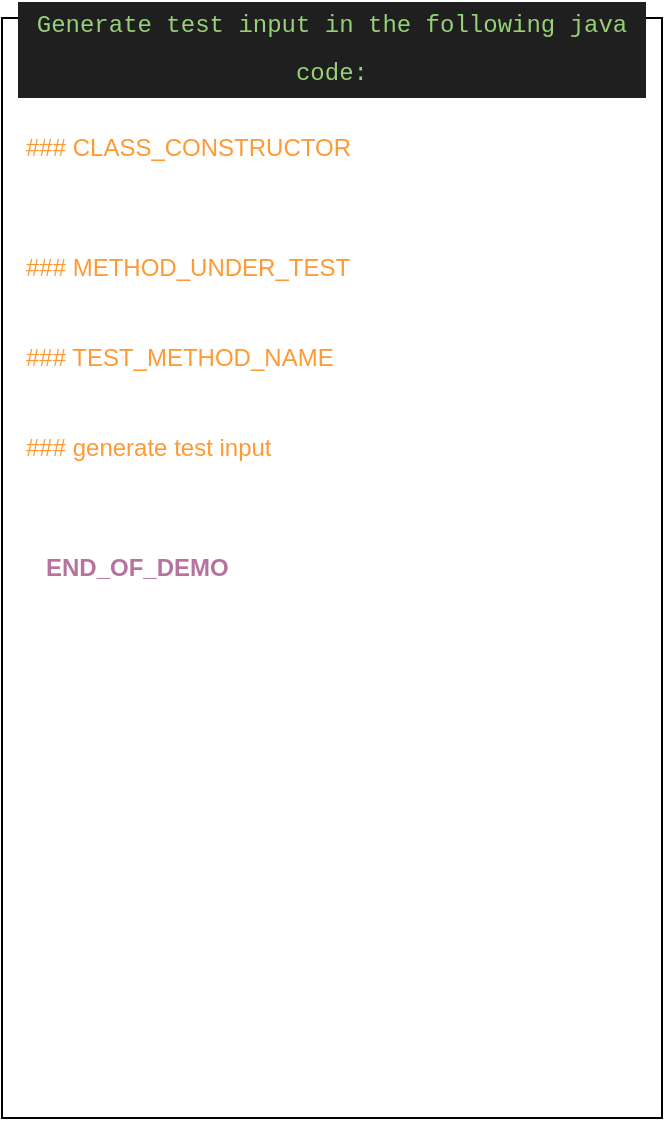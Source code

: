 <mxfile version="21.2.9" type="github">
  <diagram name="第 1 页" id="yH8Mplgc8ywlq-tgUoz1">
    <mxGraphModel dx="1562" dy="837" grid="1" gridSize="10" guides="1" tooltips="1" connect="1" arrows="1" fold="1" page="1" pageScale="1" pageWidth="827" pageHeight="1169" math="0" shadow="0">
      <root>
        <mxCell id="0" />
        <mxCell id="1" parent="0" />
        <mxCell id="Yr1W71jGQkC8yEHt8IvV-2" value="" style="rounded=0;whiteSpace=wrap;html=1;" vertex="1" parent="1">
          <mxGeometry x="190" y="100" width="330" height="550" as="geometry" />
        </mxCell>
        <mxCell id="Yr1W71jGQkC8yEHt8IvV-3" value="&lt;div data-darkreader-inline-bgcolor=&quot;&quot; data-darkreader-inline-color=&quot;&quot; style=&quot;background-color: rgb(31, 31, 31); font-family: Consolas, &amp;quot;Courier New&amp;quot;, monospace; line-height: 24px; --darkreader-inline-color:#dad4cc; --darkreader-inline-bgcolor:#0e1011;&quot;&gt;&lt;font style=&quot;font-size: 12px;&quot;&gt;Generate test input in the following java code:&lt;/font&gt;&lt;/div&gt;" style="text;html=1;align=center;verticalAlign=middle;whiteSpace=wrap;rounded=0;fontColor=#97D077;" vertex="1" parent="1">
          <mxGeometry x="197" y="100" width="316" height="30" as="geometry" />
        </mxCell>
        <mxCell id="Yr1W71jGQkC8yEHt8IvV-4" value="### CLASS_CONSTRUCTOR" style="text;html=1;strokeColor=none;fillColor=none;align=left;verticalAlign=middle;whiteSpace=wrap;rounded=0;fontColor=#FF9933;" vertex="1" parent="1">
          <mxGeometry x="200" y="150" width="190" height="30" as="geometry" />
        </mxCell>
        <mxCell id="Yr1W71jGQkC8yEHt8IvV-5" value="### generate test input" style="text;html=1;strokeColor=none;fillColor=none;align=left;verticalAlign=middle;whiteSpace=wrap;rounded=0;fontColor=#FF9933;" vertex="1" parent="1">
          <mxGeometry x="200" y="300" width="170" height="30" as="geometry" />
        </mxCell>
        <mxCell id="Yr1W71jGQkC8yEHt8IvV-6" value="### TEST_METHOD_NAME" style="text;html=1;strokeColor=none;fillColor=none;align=left;verticalAlign=middle;whiteSpace=wrap;rounded=0;fontColor=#FF9933;" vertex="1" parent="1">
          <mxGeometry x="200" y="255" width="160" height="30" as="geometry" />
        </mxCell>
        <mxCell id="Yr1W71jGQkC8yEHt8IvV-7" value="### METHOD_UNDER_TEST" style="text;html=1;strokeColor=none;fillColor=none;align=left;verticalAlign=middle;whiteSpace=wrap;rounded=0;fontColor=#FF9933;" vertex="1" parent="1">
          <mxGeometry x="200" y="210" width="170" height="30" as="geometry" />
        </mxCell>
        <mxCell id="Yr1W71jGQkC8yEHt8IvV-10" value="END_OF_DEMO" style="text;html=1;strokeColor=none;fillColor=none;align=left;verticalAlign=middle;whiteSpace=wrap;rounded=0;fontColor=#B5739D;fontStyle=1" vertex="1" parent="1">
          <mxGeometry x="210" y="360" width="150" height="30" as="geometry" />
        </mxCell>
      </root>
    </mxGraphModel>
  </diagram>
</mxfile>
